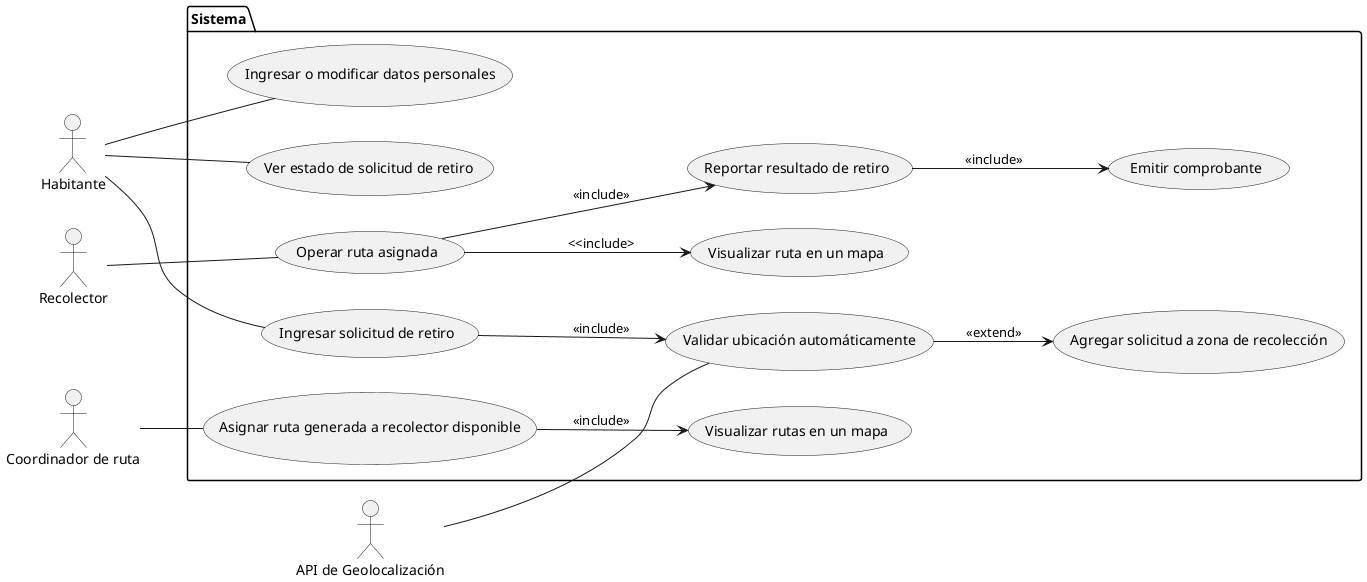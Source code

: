 @startuml
left to right direction

:Habitante:
:Recolector:
:API de Geolocalización: as api
:Coordinador de ruta: as coordinador

package Sistema {
  usecase "Ingresar solicitud de retiro" as UC1
  usecase "Validar ubicación automáticamente" as UC2
  usecase "Ingresar o modificar datos personales" as UC3
  usecase "Ver estado de solicitud de retiro" as UC4
  usecase "Operar ruta asignada" as UC5
  usecase "Visualizar ruta en un mapa" as UC6
  usecase "Reportar resultado de retiro" as UC7
  usecase "Emitir comprobante" as UC8
	usecase "Agregar solicitud a zona de recolección" as UC9
	usecase "Asignar ruta generada a recolector disponible" as UC10
	usecase "Visualizar rutas en un mapa" as UC11
}

:UC1: --> :UC2: : <<include>>
:UC5: --> :UC6: : <<include>
:UC5: --> :UC7: : <<include>>
:UC7: --> :UC8: : <<include>>
:UC2: --> :UC9: : <<extend>>
:UC10: --> :UC11: : <<include>>

:Habitante: -- UC1
:Habitante: -- UC3
:Habitante: -- UC4
:Recolector: -- UC5
:api: -- UC2
:coordinador: -- UC10
@enduml
